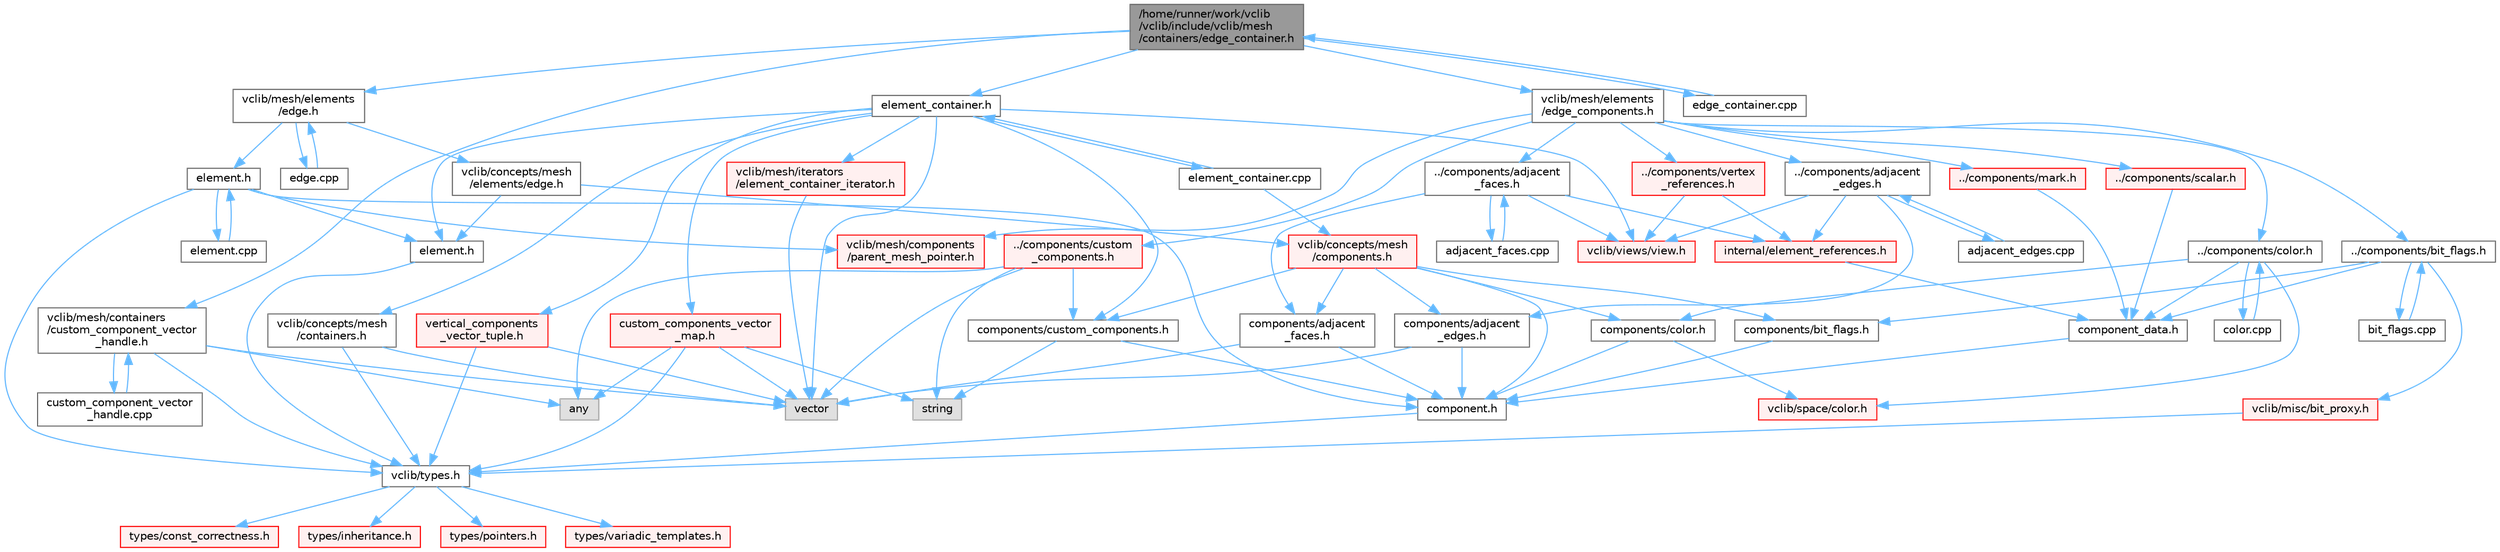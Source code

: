 digraph "/home/runner/work/vclib/vclib/include/vclib/mesh/containers/edge_container.h"
{
 // LATEX_PDF_SIZE
  bgcolor="transparent";
  edge [fontname=Helvetica,fontsize=10,labelfontname=Helvetica,labelfontsize=10];
  node [fontname=Helvetica,fontsize=10,shape=box,height=0.2,width=0.4];
  Node1 [label="/home/runner/work/vclib\l/vclib/include/vclib/mesh\l/containers/edge_container.h",height=0.2,width=0.4,color="gray40", fillcolor="grey60", style="filled", fontcolor="black",tooltip=" "];
  Node1 -> Node2 [color="steelblue1",style="solid"];
  Node2 [label="vclib/mesh/containers\l/custom_component_vector\l_handle.h",height=0.2,width=0.4,color="grey40", fillcolor="white", style="filled",URL="$custom__component__vector__handle_8h.html",tooltip=" "];
  Node2 -> Node3 [color="steelblue1",style="solid"];
  Node3 [label="any",height=0.2,width=0.4,color="grey60", fillcolor="#E0E0E0", style="filled",tooltip=" "];
  Node2 -> Node4 [color="steelblue1",style="solid"];
  Node4 [label="vector",height=0.2,width=0.4,color="grey60", fillcolor="#E0E0E0", style="filled",tooltip=" "];
  Node2 -> Node5 [color="steelblue1",style="solid"];
  Node5 [label="vclib/types.h",height=0.2,width=0.4,color="grey40", fillcolor="white", style="filled",URL="$types_8h.html",tooltip=" "];
  Node5 -> Node6 [color="steelblue1",style="solid"];
  Node6 [label="types/const_correctness.h",height=0.2,width=0.4,color="red", fillcolor="#FFF0F0", style="filled",URL="$types_2const__correctness_8h.html",tooltip=" "];
  Node5 -> Node8 [color="steelblue1",style="solid"];
  Node8 [label="types/inheritance.h",height=0.2,width=0.4,color="red", fillcolor="#FFF0F0", style="filled",URL="$inheritance_8h.html",tooltip=" "];
  Node5 -> Node9 [color="steelblue1",style="solid"];
  Node9 [label="types/pointers.h",height=0.2,width=0.4,color="red", fillcolor="#FFF0F0", style="filled",URL="$types_2pointers_8h.html",tooltip=" "];
  Node5 -> Node10 [color="steelblue1",style="solid"];
  Node10 [label="types/variadic_templates.h",height=0.2,width=0.4,color="red", fillcolor="#FFF0F0", style="filled",URL="$variadic__templates_8h.html",tooltip=" "];
  Node2 -> Node16 [color="steelblue1",style="solid"];
  Node16 [label="custom_component_vector\l_handle.cpp",height=0.2,width=0.4,color="grey40", fillcolor="white", style="filled",URL="$custom__component__vector__handle_8cpp.html",tooltip=" "];
  Node16 -> Node2 [color="steelblue1",style="solid"];
  Node1 -> Node17 [color="steelblue1",style="solid"];
  Node17 [label="vclib/mesh/elements\l/edge.h",height=0.2,width=0.4,color="grey40", fillcolor="white", style="filled",URL="$mesh_2elements_2edge_8h.html",tooltip=" "];
  Node17 -> Node18 [color="steelblue1",style="solid"];
  Node18 [label="vclib/concepts/mesh\l/elements/edge.h",height=0.2,width=0.4,color="grey40", fillcolor="white", style="filled",URL="$concepts_2mesh_2elements_2edge_8h.html",tooltip=" "];
  Node18 -> Node19 [color="steelblue1",style="solid"];
  Node19 [label="vclib/concepts/mesh\l/components.h",height=0.2,width=0.4,color="red", fillcolor="#FFF0F0", style="filled",URL="$concepts_2mesh_2components_8h.html",tooltip=" "];
  Node19 -> Node20 [color="steelblue1",style="solid"];
  Node20 [label="components/adjacent\l_edges.h",height=0.2,width=0.4,color="grey40", fillcolor="white", style="filled",URL="$concepts_2mesh_2components_2adjacent__edges_8h.html",tooltip=" "];
  Node20 -> Node4 [color="steelblue1",style="solid"];
  Node20 -> Node21 [color="steelblue1",style="solid"];
  Node21 [label="component.h",height=0.2,width=0.4,color="grey40", fillcolor="white", style="filled",URL="$component_8h.html",tooltip=" "];
  Node21 -> Node5 [color="steelblue1",style="solid"];
  Node19 -> Node22 [color="steelblue1",style="solid"];
  Node22 [label="components/adjacent\l_faces.h",height=0.2,width=0.4,color="grey40", fillcolor="white", style="filled",URL="$concepts_2mesh_2components_2adjacent__faces_8h.html",tooltip=" "];
  Node22 -> Node4 [color="steelblue1",style="solid"];
  Node22 -> Node21 [color="steelblue1",style="solid"];
  Node19 -> Node24 [color="steelblue1",style="solid"];
  Node24 [label="components/bit_flags.h",height=0.2,width=0.4,color="grey40", fillcolor="white", style="filled",URL="$concepts_2mesh_2components_2bit__flags_8h.html",tooltip=" "];
  Node24 -> Node21 [color="steelblue1",style="solid"];
  Node19 -> Node26 [color="steelblue1",style="solid"];
  Node26 [label="components/color.h",height=0.2,width=0.4,color="grey40", fillcolor="white", style="filled",URL="$concepts_2mesh_2components_2color_8h.html",tooltip=" "];
  Node26 -> Node27 [color="steelblue1",style="solid"];
  Node27 [label="vclib/space/color.h",height=0.2,width=0.4,color="red", fillcolor="#FFF0F0", style="filled",URL="$space_2color_8h.html",tooltip=" "];
  Node26 -> Node21 [color="steelblue1",style="solid"];
  Node19 -> Node21 [color="steelblue1",style="solid"];
  Node19 -> Node48 [color="steelblue1",style="solid"];
  Node48 [label="components/custom_components.h",height=0.2,width=0.4,color="grey40", fillcolor="white", style="filled",URL="$concepts_2mesh_2components_2custom__components_8h.html",tooltip=" "];
  Node48 -> Node21 [color="steelblue1",style="solid"];
  Node48 -> Node49 [color="steelblue1",style="solid"];
  Node49 [label="string",height=0.2,width=0.4,color="grey60", fillcolor="#E0E0E0", style="filled",tooltip=" "];
  Node18 -> Node64 [color="steelblue1",style="solid"];
  Node64 [label="element.h",height=0.2,width=0.4,color="grey40", fillcolor="white", style="filled",URL="$concepts_2mesh_2elements_2element_8h.html",tooltip=" "];
  Node64 -> Node5 [color="steelblue1",style="solid"];
  Node17 -> Node65 [color="steelblue1",style="solid"];
  Node65 [label="element.h",height=0.2,width=0.4,color="grey40", fillcolor="white", style="filled",URL="$mesh_2elements_2element_8h.html",tooltip=" "];
  Node65 -> Node64 [color="steelblue1",style="solid"];
  Node65 -> Node21 [color="steelblue1",style="solid"];
  Node65 -> Node66 [color="steelblue1",style="solid"];
  Node66 [label="vclib/mesh/components\l/parent_mesh_pointer.h",height=0.2,width=0.4,color="red", fillcolor="#FFF0F0", style="filled",URL="$parent__mesh__pointer_8h.html",tooltip=" "];
  Node65 -> Node5 [color="steelblue1",style="solid"];
  Node65 -> Node68 [color="steelblue1",style="solid"];
  Node68 [label="element.cpp",height=0.2,width=0.4,color="grey40", fillcolor="white", style="filled",URL="$mesh_2elements_2element_8cpp.html",tooltip=" "];
  Node68 -> Node65 [color="steelblue1",style="solid"];
  Node17 -> Node69 [color="steelblue1",style="solid"];
  Node69 [label="edge.cpp",height=0.2,width=0.4,color="grey40", fillcolor="white", style="filled",URL="$edge_8cpp.html",tooltip=" "];
  Node69 -> Node17 [color="steelblue1",style="solid"];
  Node1 -> Node70 [color="steelblue1",style="solid"];
  Node70 [label="vclib/mesh/elements\l/edge_components.h",height=0.2,width=0.4,color="grey40", fillcolor="white", style="filled",URL="$edge__components_8h.html",tooltip=" "];
  Node70 -> Node71 [color="steelblue1",style="solid"];
  Node71 [label="../components/adjacent\l_edges.h",height=0.2,width=0.4,color="grey40", fillcolor="white", style="filled",URL="$mesh_2components_2adjacent__edges_8h.html",tooltip=" "];
  Node71 -> Node20 [color="steelblue1",style="solid"];
  Node71 -> Node72 [color="steelblue1",style="solid"];
  Node72 [label="vclib/views/view.h",height=0.2,width=0.4,color="red", fillcolor="#FFF0F0", style="filled",URL="$view_8h.html",tooltip=" "];
  Node71 -> Node74 [color="steelblue1",style="solid"];
  Node74 [label="internal/element_references.h",height=0.2,width=0.4,color="red", fillcolor="#FFF0F0", style="filled",URL="$element__references_8h.html",tooltip=" "];
  Node74 -> Node79 [color="steelblue1",style="solid"];
  Node79 [label="component_data.h",height=0.2,width=0.4,color="grey40", fillcolor="white", style="filled",URL="$component__data_8h.html",tooltip=" "];
  Node79 -> Node21 [color="steelblue1",style="solid"];
  Node71 -> Node81 [color="steelblue1",style="solid"];
  Node81 [label="adjacent_edges.cpp",height=0.2,width=0.4,color="grey40", fillcolor="white", style="filled",URL="$adjacent__edges_8cpp.html",tooltip=" "];
  Node81 -> Node71 [color="steelblue1",style="solid"];
  Node70 -> Node82 [color="steelblue1",style="solid"];
  Node82 [label="../components/adjacent\l_faces.h",height=0.2,width=0.4,color="grey40", fillcolor="white", style="filled",URL="$mesh_2components_2adjacent__faces_8h.html",tooltip=" "];
  Node82 -> Node22 [color="steelblue1",style="solid"];
  Node82 -> Node72 [color="steelblue1",style="solid"];
  Node82 -> Node74 [color="steelblue1",style="solid"];
  Node82 -> Node83 [color="steelblue1",style="solid"];
  Node83 [label="adjacent_faces.cpp",height=0.2,width=0.4,color="grey40", fillcolor="white", style="filled",URL="$adjacent__faces_8cpp.html",tooltip=" "];
  Node83 -> Node82 [color="steelblue1",style="solid"];
  Node70 -> Node84 [color="steelblue1",style="solid"];
  Node84 [label="../components/bit_flags.h",height=0.2,width=0.4,color="grey40", fillcolor="white", style="filled",URL="$mesh_2components_2bit__flags_8h.html",tooltip=" "];
  Node84 -> Node24 [color="steelblue1",style="solid"];
  Node84 -> Node85 [color="steelblue1",style="solid"];
  Node85 [label="vclib/misc/bit_proxy.h",height=0.2,width=0.4,color="red", fillcolor="#FFF0F0", style="filled",URL="$bit__proxy_8h.html",tooltip=" "];
  Node85 -> Node5 [color="steelblue1",style="solid"];
  Node84 -> Node79 [color="steelblue1",style="solid"];
  Node84 -> Node86 [color="steelblue1",style="solid"];
  Node86 [label="bit_flags.cpp",height=0.2,width=0.4,color="grey40", fillcolor="white", style="filled",URL="$bit__flags_8cpp.html",tooltip=" "];
  Node86 -> Node84 [color="steelblue1",style="solid"];
  Node70 -> Node87 [color="steelblue1",style="solid"];
  Node87 [label="../components/color.h",height=0.2,width=0.4,color="grey40", fillcolor="white", style="filled",URL="$mesh_2components_2color_8h.html",tooltip=" "];
  Node87 -> Node26 [color="steelblue1",style="solid"];
  Node87 -> Node27 [color="steelblue1",style="solid"];
  Node87 -> Node79 [color="steelblue1",style="solid"];
  Node87 -> Node88 [color="steelblue1",style="solid"];
  Node88 [label="color.cpp",height=0.2,width=0.4,color="grey40", fillcolor="white", style="filled",URL="$mesh_2components_2color_8cpp.html",tooltip=" "];
  Node88 -> Node87 [color="steelblue1",style="solid"];
  Node70 -> Node89 [color="steelblue1",style="solid"];
  Node89 [label="../components/custom\l_components.h",height=0.2,width=0.4,color="red", fillcolor="#FFF0F0", style="filled",URL="$mesh_2components_2custom__components_8h.html",tooltip=" "];
  Node89 -> Node3 [color="steelblue1",style="solid"];
  Node89 -> Node49 [color="steelblue1",style="solid"];
  Node89 -> Node4 [color="steelblue1",style="solid"];
  Node89 -> Node48 [color="steelblue1",style="solid"];
  Node70 -> Node94 [color="steelblue1",style="solid"];
  Node94 [label="../components/mark.h",height=0.2,width=0.4,color="red", fillcolor="#FFF0F0", style="filled",URL="$mesh_2components_2mark_8h.html",tooltip=" "];
  Node94 -> Node79 [color="steelblue1",style="solid"];
  Node70 -> Node66 [color="steelblue1",style="solid"];
  Node70 -> Node96 [color="steelblue1",style="solid"];
  Node96 [label="../components/scalar.h",height=0.2,width=0.4,color="red", fillcolor="#FFF0F0", style="filled",URL="$mesh_2components_2scalar_8h.html",tooltip=" "];
  Node96 -> Node79 [color="steelblue1",style="solid"];
  Node70 -> Node98 [color="steelblue1",style="solid"];
  Node98 [label="../components/vertex\l_references.h",height=0.2,width=0.4,color="red", fillcolor="#FFF0F0", style="filled",URL="$mesh_2components_2vertex__references_8h.html",tooltip=" "];
  Node98 -> Node72 [color="steelblue1",style="solid"];
  Node98 -> Node74 [color="steelblue1",style="solid"];
  Node1 -> Node100 [color="steelblue1",style="solid"];
  Node100 [label="element_container.h",height=0.2,width=0.4,color="grey40", fillcolor="white", style="filled",URL="$element__container_8h.html",tooltip=" "];
  Node100 -> Node4 [color="steelblue1",style="solid"];
  Node100 -> Node48 [color="steelblue1",style="solid"];
  Node100 -> Node101 [color="steelblue1",style="solid"];
  Node101 [label="vclib/concepts/mesh\l/containers.h",height=0.2,width=0.4,color="grey40", fillcolor="white", style="filled",URL="$concepts_2mesh_2containers_8h.html",tooltip=" "];
  Node101 -> Node4 [color="steelblue1",style="solid"];
  Node101 -> Node5 [color="steelblue1",style="solid"];
  Node100 -> Node64 [color="steelblue1",style="solid"];
  Node100 -> Node72 [color="steelblue1",style="solid"];
  Node100 -> Node102 [color="steelblue1",style="solid"];
  Node102 [label="vclib/mesh/iterators\l/element_container_iterator.h",height=0.2,width=0.4,color="red", fillcolor="#FFF0F0", style="filled",URL="$element__container__iterator_8h.html",tooltip=" "];
  Node102 -> Node4 [color="steelblue1",style="solid"];
  Node100 -> Node105 [color="steelblue1",style="solid"];
  Node105 [label="custom_components_vector\l_map.h",height=0.2,width=0.4,color="red", fillcolor="#FFF0F0", style="filled",URL="$custom__components__vector__map_8h.html",tooltip=" "];
  Node105 -> Node3 [color="steelblue1",style="solid"];
  Node105 -> Node49 [color="steelblue1",style="solid"];
  Node105 -> Node4 [color="steelblue1",style="solid"];
  Node105 -> Node5 [color="steelblue1",style="solid"];
  Node100 -> Node111 [color="steelblue1",style="solid"];
  Node111 [label="vertical_components\l_vector_tuple.h",height=0.2,width=0.4,color="red", fillcolor="#FFF0F0", style="filled",URL="$vertical__components__vector__tuple_8h.html",tooltip=" "];
  Node111 -> Node4 [color="steelblue1",style="solid"];
  Node111 -> Node5 [color="steelblue1",style="solid"];
  Node100 -> Node114 [color="steelblue1",style="solid"];
  Node114 [label="element_container.cpp",height=0.2,width=0.4,color="grey40", fillcolor="white", style="filled",URL="$element__container_8cpp.html",tooltip=" "];
  Node114 -> Node100 [color="steelblue1",style="solid"];
  Node114 -> Node19 [color="steelblue1",style="solid"];
  Node1 -> Node115 [color="steelblue1",style="solid"];
  Node115 [label="edge_container.cpp",height=0.2,width=0.4,color="grey40", fillcolor="white", style="filled",URL="$edge__container_8cpp.html",tooltip=" "];
  Node115 -> Node1 [color="steelblue1",style="solid"];
}
